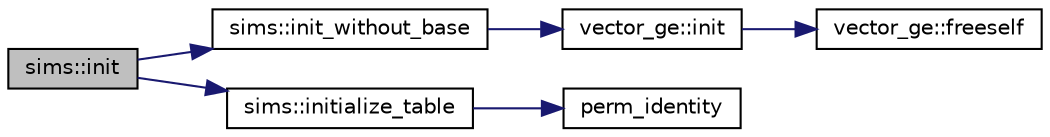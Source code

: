 digraph "sims::init"
{
  edge [fontname="Helvetica",fontsize="10",labelfontname="Helvetica",labelfontsize="10"];
  node [fontname="Helvetica",fontsize="10",shape=record];
  rankdir="LR";
  Node5667 [label="sims::init",height=0.2,width=0.4,color="black", fillcolor="grey75", style="filled", fontcolor="black"];
  Node5667 -> Node5668 [color="midnightblue",fontsize="10",style="solid",fontname="Helvetica"];
  Node5668 [label="sims::init_without_base",height=0.2,width=0.4,color="black", fillcolor="white", style="filled",URL="$d9/df3/classsims.html#a1010f2dc330b7c5ae10128c0b7dcbefd"];
  Node5668 -> Node5669 [color="midnightblue",fontsize="10",style="solid",fontname="Helvetica"];
  Node5669 [label="vector_ge::init",height=0.2,width=0.4,color="black", fillcolor="white", style="filled",URL="$d4/d6e/classvector__ge.html#afe1d6befd1f1501e6be34afbaa9d30a8"];
  Node5669 -> Node5670 [color="midnightblue",fontsize="10",style="solid",fontname="Helvetica"];
  Node5670 [label="vector_ge::freeself",height=0.2,width=0.4,color="black", fillcolor="white", style="filled",URL="$d4/d6e/classvector__ge.html#aa002e4b715cc73a9b8b367d29700b452"];
  Node5667 -> Node5671 [color="midnightblue",fontsize="10",style="solid",fontname="Helvetica"];
  Node5671 [label="sims::initialize_table",height=0.2,width=0.4,color="black", fillcolor="white", style="filled",URL="$d9/df3/classsims.html#abe36dd0812bde20447f5aaa8384596a7"];
  Node5671 -> Node5672 [color="midnightblue",fontsize="10",style="solid",fontname="Helvetica"];
  Node5672 [label="perm_identity",height=0.2,width=0.4,color="black", fillcolor="white", style="filled",URL="$d2/d7c/combinatorics_8_c.html#aebc54d3f9c31f253ae53e3eb3b386208"];
}
